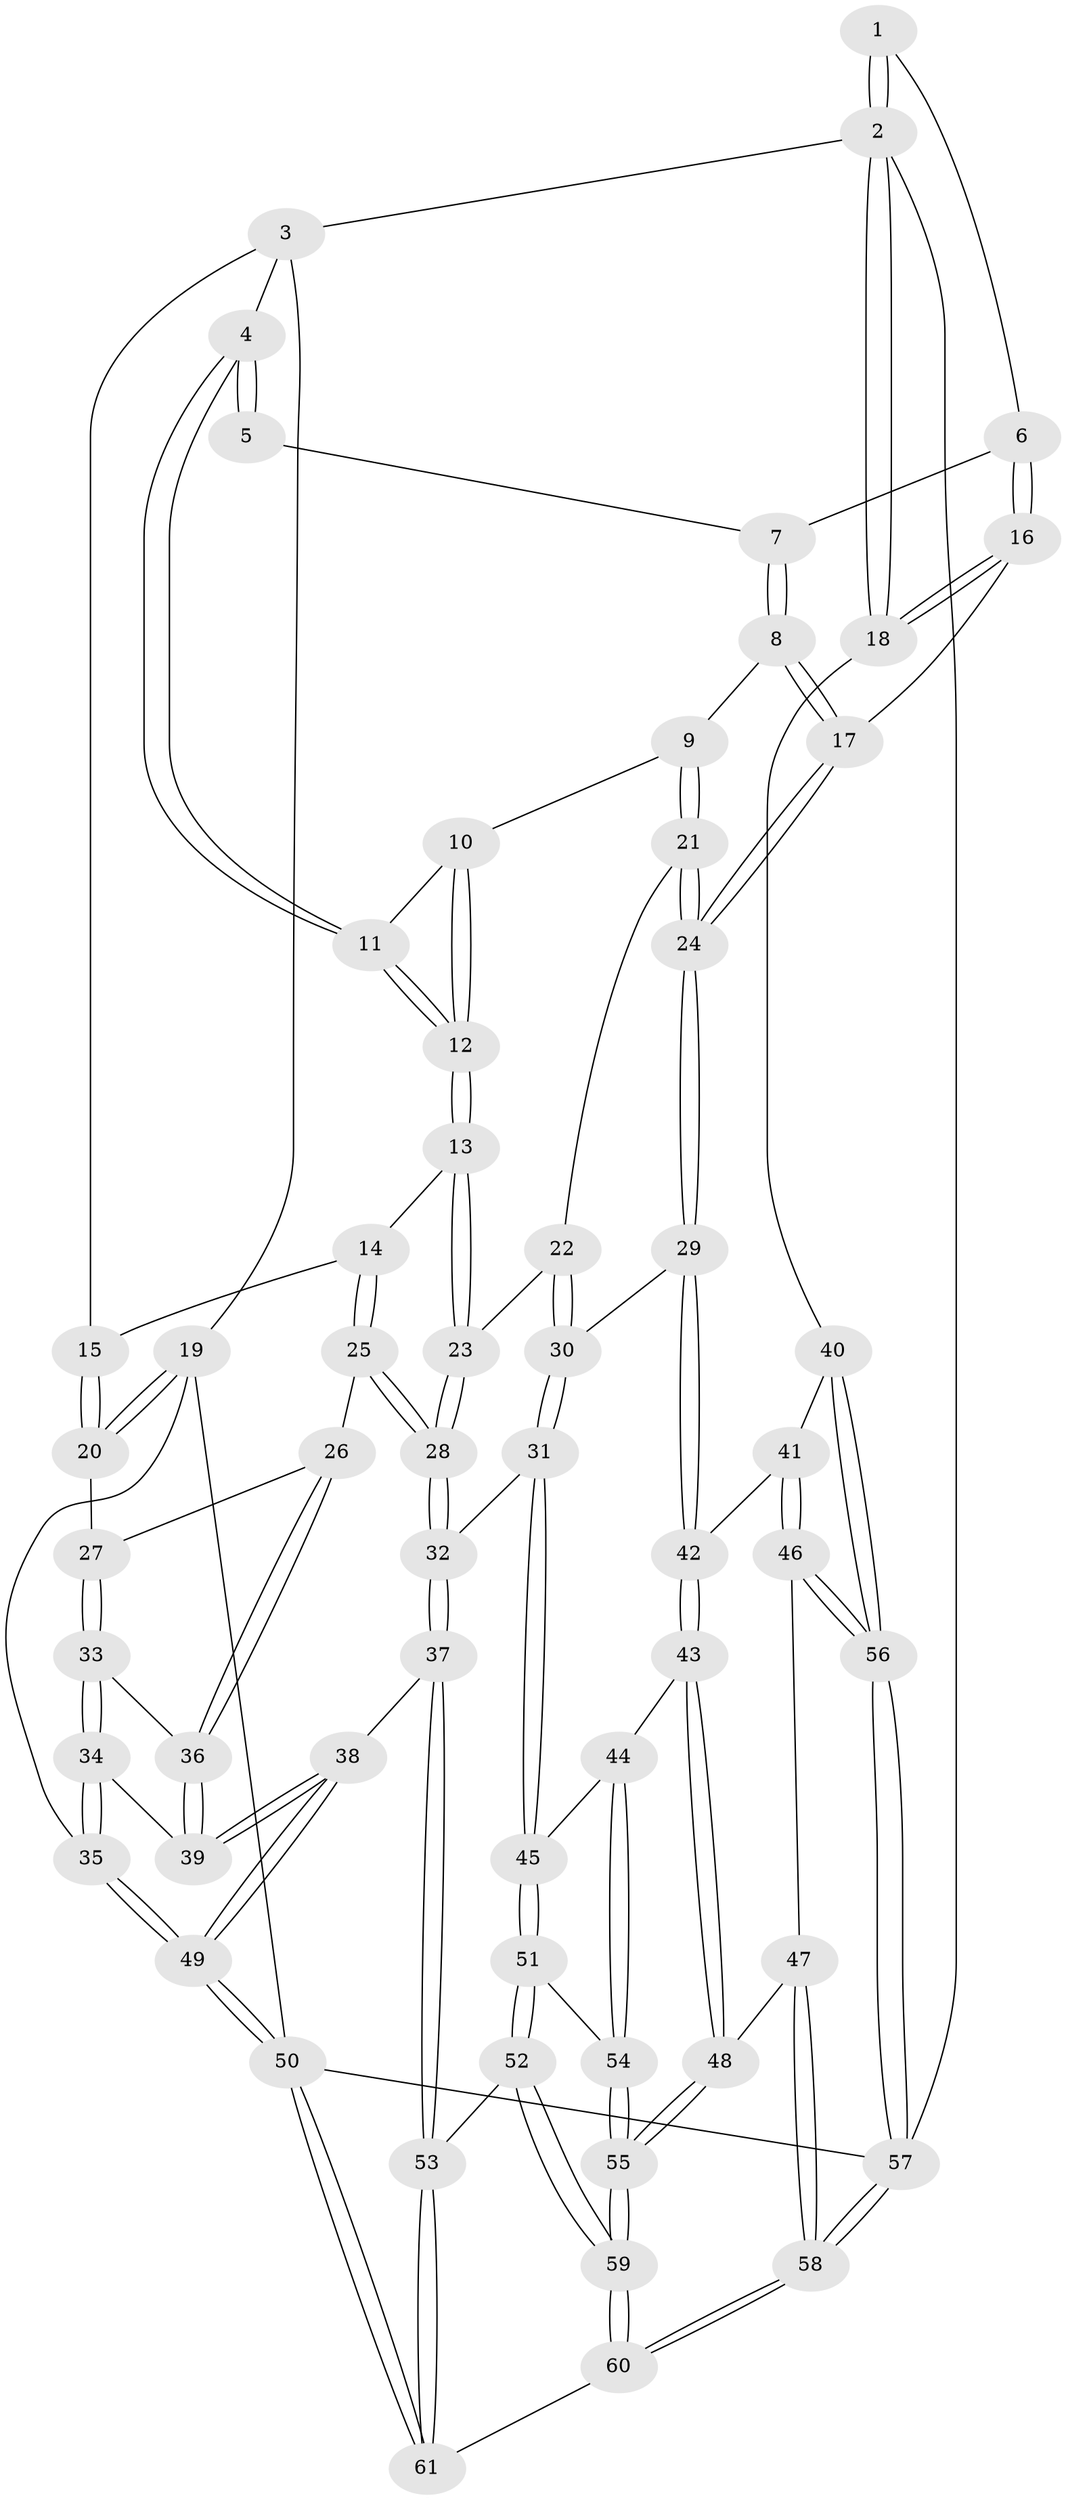 // Generated by graph-tools (version 1.1) at 2025/11/02/27/25 16:11:58]
// undirected, 61 vertices, 149 edges
graph export_dot {
graph [start="1"]
  node [color=gray90,style=filled];
  1 [pos="+0.9314171590385536+0"];
  2 [pos="+1+0"];
  3 [pos="+0.2822626584342575+0"];
  4 [pos="+0.43008467549241197+0"];
  5 [pos="+0.6258951433439777+0"];
  6 [pos="+0.9095837918772265+0.15245160229519855"];
  7 [pos="+0.6578285879262739+0"];
  8 [pos="+0.6916285244437782+0.1869791662543268"];
  9 [pos="+0.6270761461160717+0.22453158431199258"];
  10 [pos="+0.610321128400188+0.21314103212229255"];
  11 [pos="+0.4421422203201721+0.052512348978657496"];
  12 [pos="+0.4075029457272354+0.21347057157150867"];
  13 [pos="+0.39895612656044566+0.23903200389141663"];
  14 [pos="+0.33202238940009887+0.2519250897112492"];
  15 [pos="+0.13111748660677336+0.12930451782968666"];
  16 [pos="+0.9731799070438689+0.2907748243901962"];
  17 [pos="+0.9425688020133179+0.2988636108919807"];
  18 [pos="+1+0.31930360787246637"];
  19 [pos="+0+0.267732672783908"];
  20 [pos="+0+0.2533171494297982"];
  21 [pos="+0.5900050528156846+0.306744597309317"];
  22 [pos="+0.5186398803231412+0.34430823607945643"];
  23 [pos="+0.4745340602060389+0.3479710944617519"];
  24 [pos="+0.7776856816528053+0.43209989091998546"];
  25 [pos="+0.2216051729935783+0.39880493715270104"];
  26 [pos="+0.18995956795927052+0.40152221726679616"];
  27 [pos="+0.005979536806830151+0.26970827099715505"];
  28 [pos="+0.4008389900376488+0.49778814305446634"];
  29 [pos="+0.7579992189058321+0.46880780409589595"];
  30 [pos="+0.5971804495899984+0.4460218677511977"];
  31 [pos="+0.4722308867151218+0.6505806340280172"];
  32 [pos="+0.43282198131654714+0.6457106550301089"];
  33 [pos="+0.07262427031828617+0.5354474608148311"];
  34 [pos="+0.06137708209638249+0.5562323194527252"];
  35 [pos="+0+0.5913636932564003"];
  36 [pos="+0.1792160491475101+0.44405205673306863"];
  37 [pos="+0.29432642825098493+0.749549406412865"];
  38 [pos="+0.23034520643879344+0.7154254466980955"];
  39 [pos="+0.20585678841871843+0.6699639954183113"];
  40 [pos="+1+0.6026802925607603"];
  41 [pos="+0.7645877720077446+0.6447956256047256"];
  42 [pos="+0.7285747426947634+0.6321619531251063"];
  43 [pos="+0.7011744100872137+0.6493609600317601"];
  44 [pos="+0.5987664662123152+0.6833366749204611"];
  45 [pos="+0.5679820475417405+0.6795089027279742"];
  46 [pos="+0.90772950001898+0.8294483692057342"];
  47 [pos="+0.8811792820946017+0.8604549601060333"];
  48 [pos="+0.7844598707960604+0.8852222885667197"];
  49 [pos="+0+0.7661726549868865"];
  50 [pos="+0+1"];
  51 [pos="+0.5214275201026746+0.9071609359983921"];
  52 [pos="+0.5213760196349253+0.9073584733065106"];
  53 [pos="+0.2881939629698019+0.9054329815949246"];
  54 [pos="+0.6313643821466197+0.8123619764735255"];
  55 [pos="+0.6812203883244028+0.9850647303437187"];
  56 [pos="+1+0.7544956061699913"];
  57 [pos="+1+1"];
  58 [pos="+0.9795076533816938+1"];
  59 [pos="+0.669988416639095+1"];
  60 [pos="+0.6732127132757838+1"];
  61 [pos="+0.19970311056196116+1"];
  1 -- 2;
  1 -- 2;
  1 -- 6;
  2 -- 3;
  2 -- 18;
  2 -- 18;
  2 -- 57;
  3 -- 4;
  3 -- 15;
  3 -- 19;
  4 -- 5;
  4 -- 5;
  4 -- 11;
  4 -- 11;
  5 -- 7;
  6 -- 7;
  6 -- 16;
  6 -- 16;
  7 -- 8;
  7 -- 8;
  8 -- 9;
  8 -- 17;
  8 -- 17;
  9 -- 10;
  9 -- 21;
  9 -- 21;
  10 -- 11;
  10 -- 12;
  10 -- 12;
  11 -- 12;
  11 -- 12;
  12 -- 13;
  12 -- 13;
  13 -- 14;
  13 -- 23;
  13 -- 23;
  14 -- 15;
  14 -- 25;
  14 -- 25;
  15 -- 20;
  15 -- 20;
  16 -- 17;
  16 -- 18;
  16 -- 18;
  17 -- 24;
  17 -- 24;
  18 -- 40;
  19 -- 20;
  19 -- 20;
  19 -- 35;
  19 -- 50;
  20 -- 27;
  21 -- 22;
  21 -- 24;
  21 -- 24;
  22 -- 23;
  22 -- 30;
  22 -- 30;
  23 -- 28;
  23 -- 28;
  24 -- 29;
  24 -- 29;
  25 -- 26;
  25 -- 28;
  25 -- 28;
  26 -- 27;
  26 -- 36;
  26 -- 36;
  27 -- 33;
  27 -- 33;
  28 -- 32;
  28 -- 32;
  29 -- 30;
  29 -- 42;
  29 -- 42;
  30 -- 31;
  30 -- 31;
  31 -- 32;
  31 -- 45;
  31 -- 45;
  32 -- 37;
  32 -- 37;
  33 -- 34;
  33 -- 34;
  33 -- 36;
  34 -- 35;
  34 -- 35;
  34 -- 39;
  35 -- 49;
  35 -- 49;
  36 -- 39;
  36 -- 39;
  37 -- 38;
  37 -- 53;
  37 -- 53;
  38 -- 39;
  38 -- 39;
  38 -- 49;
  38 -- 49;
  40 -- 41;
  40 -- 56;
  40 -- 56;
  41 -- 42;
  41 -- 46;
  41 -- 46;
  42 -- 43;
  42 -- 43;
  43 -- 44;
  43 -- 48;
  43 -- 48;
  44 -- 45;
  44 -- 54;
  44 -- 54;
  45 -- 51;
  45 -- 51;
  46 -- 47;
  46 -- 56;
  46 -- 56;
  47 -- 48;
  47 -- 58;
  47 -- 58;
  48 -- 55;
  48 -- 55;
  49 -- 50;
  49 -- 50;
  50 -- 61;
  50 -- 61;
  50 -- 57;
  51 -- 52;
  51 -- 52;
  51 -- 54;
  52 -- 53;
  52 -- 59;
  52 -- 59;
  53 -- 61;
  53 -- 61;
  54 -- 55;
  54 -- 55;
  55 -- 59;
  55 -- 59;
  56 -- 57;
  56 -- 57;
  57 -- 58;
  57 -- 58;
  58 -- 60;
  58 -- 60;
  59 -- 60;
  59 -- 60;
  60 -- 61;
}
